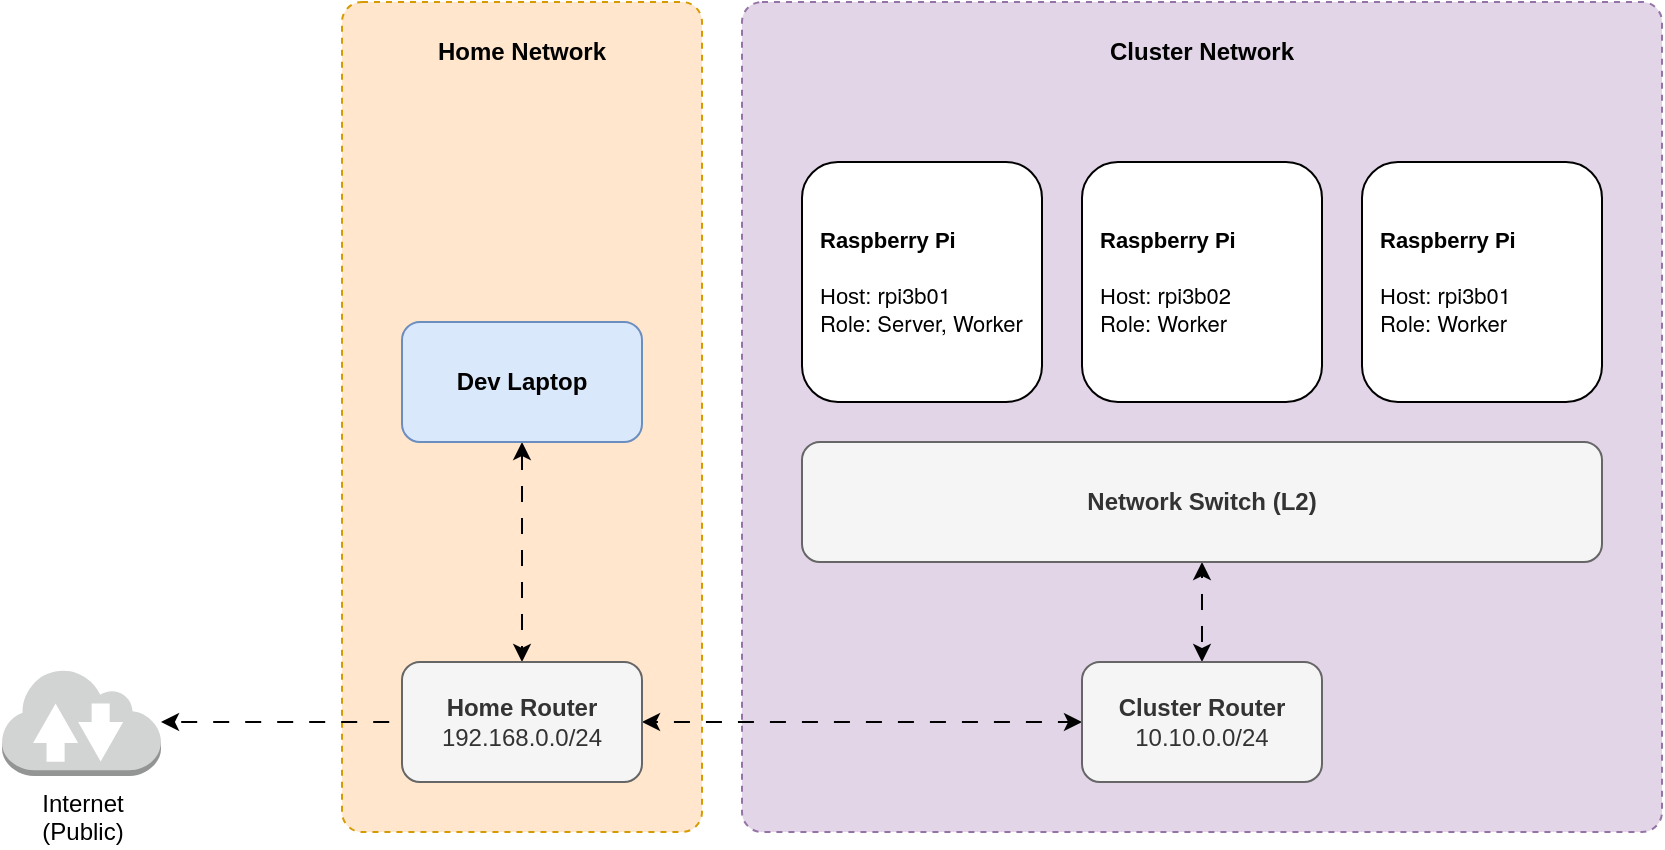 <mxfile version="24.4.8" type="device">
  <diagram name="Page-1" id="sN_1jneJIoe1D4WNb5N2">
    <mxGraphModel dx="1194" dy="731" grid="1" gridSize="10" guides="1" tooltips="1" connect="1" arrows="1" fold="1" page="1" pageScale="1" pageWidth="850" pageHeight="1100" math="0" shadow="0">
      <root>
        <mxCell id="0" />
        <mxCell id="1" parent="0" />
        <mxCell id="7_Zo4dvtms_4umAr7s4f-12" value="" style="rounded=1;whiteSpace=wrap;html=1;dashed=1;absoluteArcSize=1;fillColor=#e1d5e7;strokeColor=#9673a6;" vertex="1" parent="1">
          <mxGeometry x="400" y="320" width="460" height="415" as="geometry" />
        </mxCell>
        <mxCell id="7_Zo4dvtms_4umAr7s4f-11" value="" style="rounded=1;whiteSpace=wrap;html=1;dashed=1;absoluteArcSize=1;fillColor=#ffe6cc;strokeColor=#d79b00;" vertex="1" parent="1">
          <mxGeometry x="200" y="320" width="180" height="415" as="geometry" />
        </mxCell>
        <mxCell id="7_Zo4dvtms_4umAr7s4f-3" value="Internet&lt;br&gt;(Public)" style="outlineConnect=0;dashed=0;verticalLabelPosition=bottom;verticalAlign=top;align=center;html=1;shape=mxgraph.aws3.internet_2;fillColor=#D2D3D3;gradientColor=none;" vertex="1" parent="1">
          <mxGeometry x="30" y="653" width="79.5" height="54" as="geometry" />
        </mxCell>
        <mxCell id="7_Zo4dvtms_4umAr7s4f-15" style="edgeStyle=orthogonalEdgeStyle;rounded=0;orthogonalLoop=1;jettySize=auto;html=1;exitX=0;exitY=0.5;exitDx=0;exitDy=0;flowAnimation=1;" edge="1" parent="1" source="7_Zo4dvtms_4umAr7s4f-4" target="7_Zo4dvtms_4umAr7s4f-3">
          <mxGeometry relative="1" as="geometry" />
        </mxCell>
        <mxCell id="7_Zo4dvtms_4umAr7s4f-16" style="edgeStyle=orthogonalEdgeStyle;rounded=0;orthogonalLoop=1;jettySize=auto;html=1;exitX=0.5;exitY=0;exitDx=0;exitDy=0;entryX=0.5;entryY=1;entryDx=0;entryDy=0;startArrow=classic;startFill=1;flowAnimation=1;movable=1;flowAnimationDirection=alternate-reverse;" edge="1" parent="1" source="7_Zo4dvtms_4umAr7s4f-4" target="7_Zo4dvtms_4umAr7s4f-5">
          <mxGeometry relative="1" as="geometry" />
        </mxCell>
        <mxCell id="7_Zo4dvtms_4umAr7s4f-17" style="edgeStyle=orthogonalEdgeStyle;rounded=0;orthogonalLoop=1;jettySize=auto;html=1;exitX=1;exitY=0.5;exitDx=0;exitDy=0;entryX=0;entryY=0.5;entryDx=0;entryDy=0;startArrow=classic;startFill=1;flowAnimation=1;flowAnimationDirection=alternate-reverse;" edge="1" parent="1" source="7_Zo4dvtms_4umAr7s4f-4" target="7_Zo4dvtms_4umAr7s4f-10">
          <mxGeometry relative="1" as="geometry" />
        </mxCell>
        <mxCell id="7_Zo4dvtms_4umAr7s4f-4" value="&lt;b&gt;Home Router&lt;/b&gt;&lt;br&gt;192.168.0.0/24" style="rounded=1;whiteSpace=wrap;html=1;fillColor=#f5f5f5;fontColor=#333333;strokeColor=#666666;" vertex="1" parent="1">
          <mxGeometry x="230" y="650" width="120" height="60" as="geometry" />
        </mxCell>
        <mxCell id="7_Zo4dvtms_4umAr7s4f-5" value="Dev Laptop" style="rounded=1;whiteSpace=wrap;html=1;fillColor=#dae8fc;strokeColor=#6c8ebf;fontStyle=1" vertex="1" parent="1">
          <mxGeometry x="230" y="480" width="120" height="60" as="geometry" />
        </mxCell>
        <mxCell id="7_Zo4dvtms_4umAr7s4f-6" value="&lt;b&gt;Raspberry Pi&lt;/b&gt;&lt;br style=&quot;font-size: 11px;&quot;&gt;&lt;br style=&quot;font-size: 11px;&quot;&gt;Host:&amp;nbsp;&lt;span style=&quot;font-family: &amp;quot;Helvetica Neue&amp;quot;; font-size: 11px; background-color: initial;&quot;&gt;rpi3b01&lt;br style=&quot;font-size: 11px;&quot;&gt;Role: Server, Worker&lt;/span&gt;" style="rounded=1;whiteSpace=wrap;html=1;fontSize=11;align=left;spacingLeft=7;" vertex="1" parent="1">
          <mxGeometry x="430" y="400" width="120" height="120" as="geometry" />
        </mxCell>
        <mxCell id="7_Zo4dvtms_4umAr7s4f-7" value="&lt;b&gt;Raspberry Pi&lt;/b&gt;&lt;br style=&quot;font-size: 11px;&quot;&gt;&lt;br style=&quot;font-size: 11px;&quot;&gt;Host:&amp;nbsp;&lt;span style=&quot;font-family: &amp;quot;Helvetica Neue&amp;quot;; font-size: 11px; background-color: initial;&quot;&gt;rpi3b02&lt;br style=&quot;font-size: 11px;&quot;&gt;Role: Worker&lt;/span&gt;" style="rounded=1;whiteSpace=wrap;html=1;fontSize=11;align=left;spacingLeft=7;" vertex="1" parent="1">
          <mxGeometry x="570" y="400" width="120" height="120" as="geometry" />
        </mxCell>
        <mxCell id="7_Zo4dvtms_4umAr7s4f-8" value="&lt;b&gt;Raspberry Pi&lt;/b&gt;&lt;br style=&quot;font-size: 11px;&quot;&gt;&lt;br style=&quot;font-size: 11px;&quot;&gt;Host:&amp;nbsp;&lt;span style=&quot;font-family: &amp;quot;Helvetica Neue&amp;quot;; font-size: 11px; background-color: initial;&quot;&gt;rpi3b01&lt;br style=&quot;font-size: 11px;&quot;&gt;Role: Worker&lt;/span&gt;" style="rounded=1;whiteSpace=wrap;html=1;fontSize=11;align=left;spacingLeft=7;" vertex="1" parent="1">
          <mxGeometry x="710" y="400" width="120" height="120" as="geometry" />
        </mxCell>
        <mxCell id="7_Zo4dvtms_4umAr7s4f-18" style="edgeStyle=orthogonalEdgeStyle;rounded=0;orthogonalLoop=1;jettySize=auto;html=1;exitX=0.5;exitY=1;exitDx=0;exitDy=0;entryX=0.5;entryY=0;entryDx=0;entryDy=0;startArrow=classic;startFill=1;flowAnimation=1;flowAnimationDirection=alternate-reverse;" edge="1" parent="1" source="7_Zo4dvtms_4umAr7s4f-9" target="7_Zo4dvtms_4umAr7s4f-10">
          <mxGeometry relative="1" as="geometry" />
        </mxCell>
        <mxCell id="7_Zo4dvtms_4umAr7s4f-9" value="Network Switch (L2)" style="rounded=1;whiteSpace=wrap;html=1;fillColor=#f5f5f5;fontColor=#333333;strokeColor=#666666;fontStyle=1" vertex="1" parent="1">
          <mxGeometry x="430" y="540" width="400" height="60" as="geometry" />
        </mxCell>
        <mxCell id="7_Zo4dvtms_4umAr7s4f-10" value="&lt;b&gt;Cluster Router&lt;/b&gt;&lt;br&gt;10.10.0.0/24" style="rounded=1;whiteSpace=wrap;html=1;fillColor=#f5f5f5;fontColor=#333333;strokeColor=#666666;" vertex="1" parent="1">
          <mxGeometry x="570" y="650" width="120" height="60" as="geometry" />
        </mxCell>
        <mxCell id="7_Zo4dvtms_4umAr7s4f-13" value="Home Network" style="text;html=1;align=center;verticalAlign=middle;whiteSpace=wrap;rounded=0;fontStyle=1" vertex="1" parent="1">
          <mxGeometry x="220" y="330" width="140" height="30" as="geometry" />
        </mxCell>
        <mxCell id="7_Zo4dvtms_4umAr7s4f-14" value="Cluster Network" style="text;html=1;align=center;verticalAlign=middle;whiteSpace=wrap;rounded=0;fontStyle=1" vertex="1" parent="1">
          <mxGeometry x="560" y="330" width="140" height="30" as="geometry" />
        </mxCell>
      </root>
    </mxGraphModel>
  </diagram>
</mxfile>
